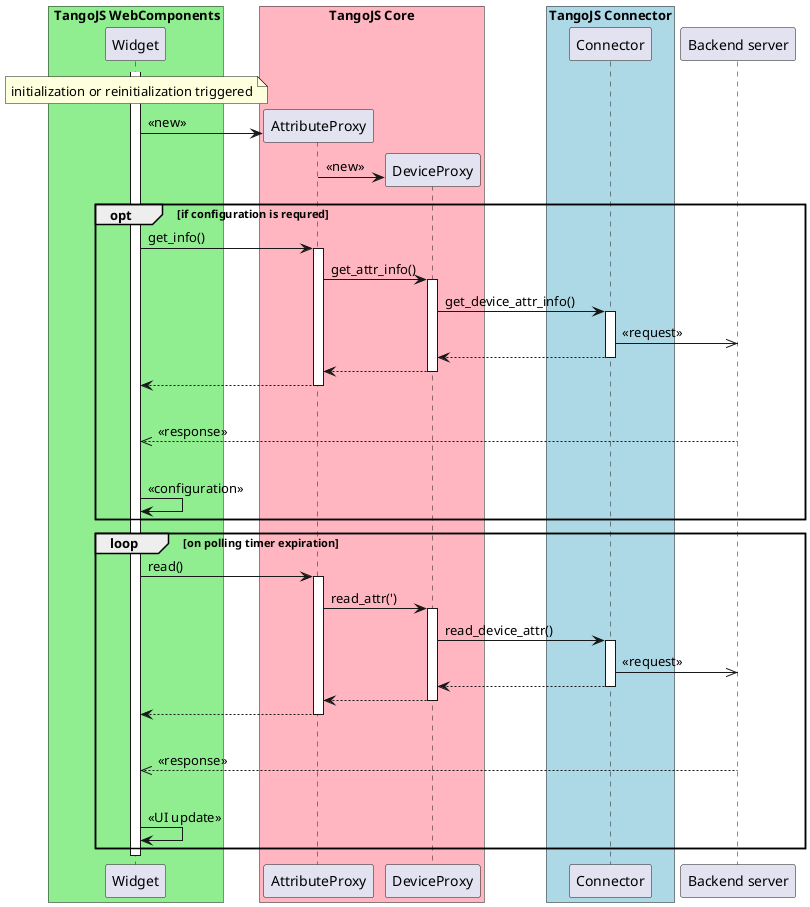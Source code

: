 @startuml

participant Widget
participant DeviceProxy
participant Connector

box " TangoJS WebComponents" #LightGreen
  participant Widget
end box

box "TangoJS Core" #LightPink
  participant AttributeProxy
  participant DeviceProxy
end box

box "TangoJS Connector" #LightBlue
	participant Connector
end box

participant "Backend server" as Backend

activate Widget

note over Widget
  initialization or reinitialization triggered
end note

create AttributeProxy
Widget -> AttributeProxy: << new >>

create DeviceProxy
AttributeProxy -> DeviceProxy: << new >>

opt if configuration is requred

  Widget -> AttributeProxy: get_info()
  activate AttributeProxy

  AttributeProxy -> DeviceProxy: get_attr_info()
  activate DeviceProxy

  DeviceProxy -> Connector: get_device_attr_info()
  activate Connector

  Connector ->> Backend: << request >>

  Connector --> DeviceProxy:
  deactivate Connector

  DeviceProxy --> AttributeProxy:
  deactivate DeviceProxy

  AttributeProxy --> Widget:
  deactivate AttributeProxy

  |||

  Backend -->> Widget: << response >>

  |||

  Widget -> Widget: << configuration >>

end

loop on polling timer expiration

  Widget -> AttributeProxy: read()
  activate AttributeProxy

  AttributeProxy -> DeviceProxy: read_attr(')
  activate DeviceProxy

  DeviceProxy -> Connector: read_device_attr()
  activate Connector

  Connector ->> Backend: << request >>

  Connector --> DeviceProxy:
  deactivate Connector

  DeviceProxy --> AttributeProxy:
  deactivate DeviceProxy

  AttributeProxy --> Widget:
  deactivate AttributeProxy

  |||

  Backend -->> Widget: << response >>

  |||

  Widget -> Widget: << UI update >>

end

deactivate Widget

@enduml
